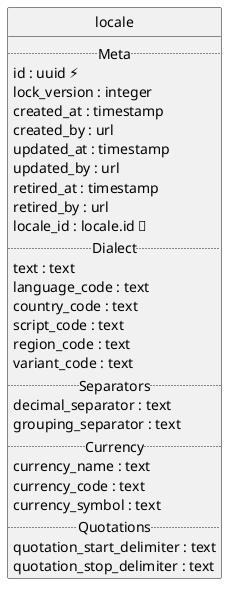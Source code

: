 @startuml uml
skinparam monochrome true
skinparam linetype ortho
hide circle

entity locale {
  .. Meta ..
  id : uuid ⚡
  lock_version : integer
  created_at : timestamp
  created_by : url
  updated_at : timestamp
  updated_by : url
  retired_at : timestamp
  retired_by : url
  locale_id : locale.id 🔑
  .. Dialect ..
  text : text
  language_code : text
  country_code : text
  script_code : text
  region_code : text
  variant_code : text
  .. Separators ..
  decimal_separator : text
  grouping_separator : text
  .. Currency ..
  currency_name : text
  currency_code : text
  currency_symbol : text
  .. Quotations ..
  quotation_start_delimiter : text
  quotation_stop_delimiter : text
}

@enduml
